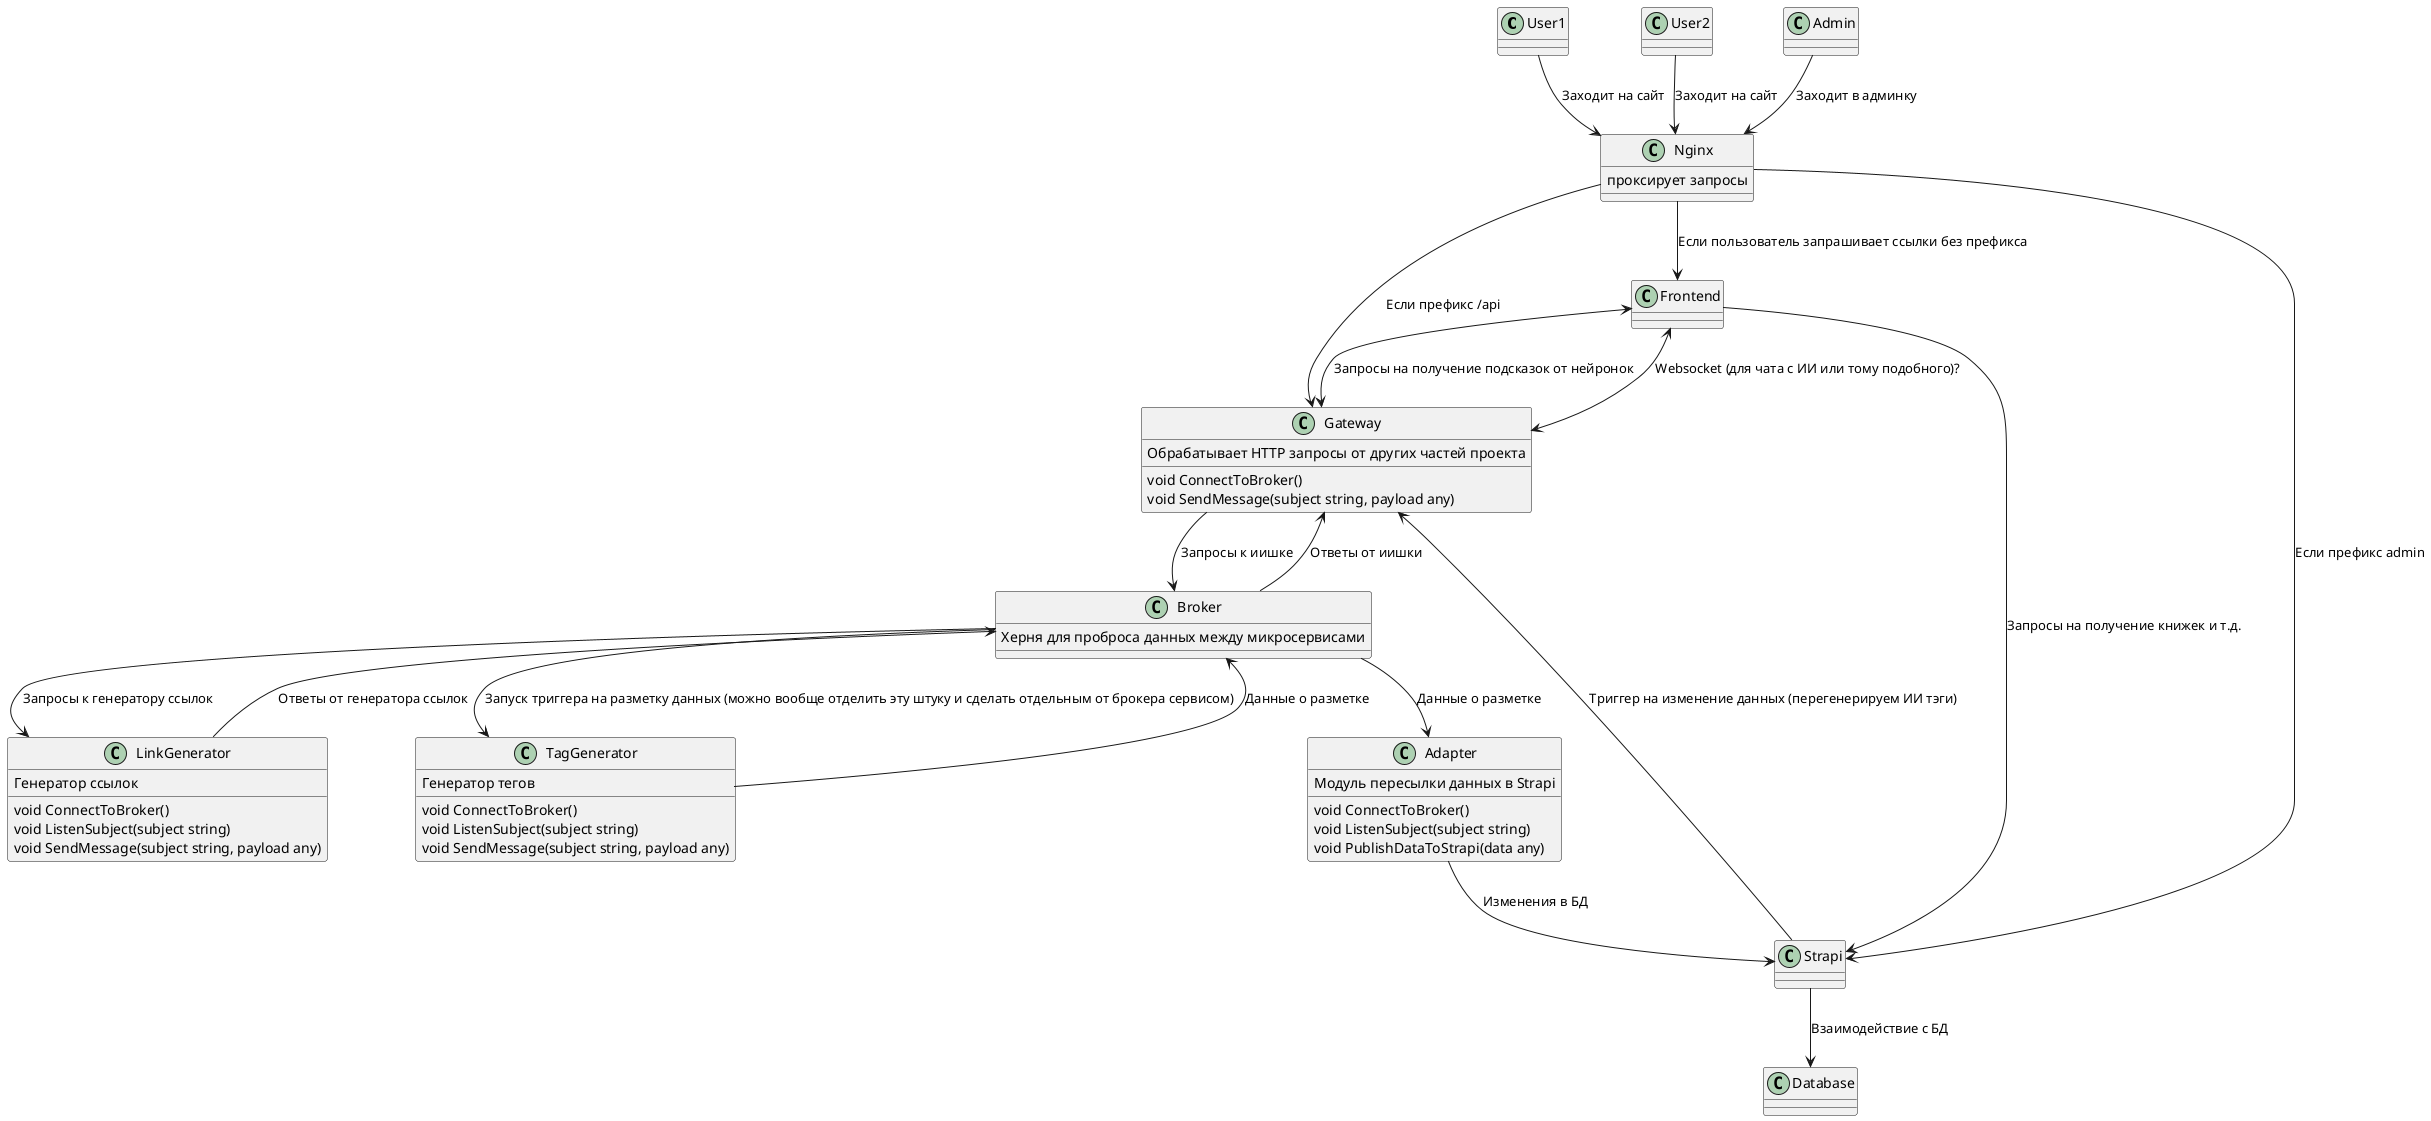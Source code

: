 @startuml
class User1 {}
class User2 {}
class Admin {}
class Nginx {
проксирует запросы
}
class Gateway {
Обрабатывает HTTP запросы от других частей проекта
void ConnectToBroker()
void SendMessage(subject string, payload any)
}
class LinkGenerator {
Генератор ссылок
void ConnectToBroker()
void ListenSubject(subject string)
void SendMessage(subject string, payload any)
}
class TagGenerator {
Генератор тегов
void ConnectToBroker()
void ListenSubject(subject string)
void SendMessage(subject string, payload any)
}
class Frontend {}
class Database {}
class Strapi {}
class Broker {
Херня для проброса данных между микросервисами
}
class Adapter {
Модуль пересылки данных в Strapi
void ConnectToBroker()
void ListenSubject(subject string)
void PublishDataToStrapi(data any)
}
Strapi --> Database : Взаимодействие с БД
Frontend <--> Gateway : Запросы на получение подсказок от нейронок
Frontend <--> Gateway : Websocket (для чата с ИИ или тому подобного)?
Frontend --> Strapi : Запросы на получение книжек и т.д.
User1 --> Nginx : Заходит на сайт
User2 --> Nginx : Заходит на сайт
Admin --> Nginx : Заходит в админку
Nginx --> Frontend : Если пользователь запрашивает ссылки без префикса
Nginx --> Gateway : Если префикс /api
Nginx --> Strapi : Если префикс admin
Strapi --> Gateway : Триггер на изменение данных (перегенерируем ИИ тэги)
Gateway --> Broker : Запросы к иишке
Broker --> Gateway : Ответы от иишки
Broker --> LinkGenerator : Запросы к генератору ссылок
LinkGenerator --> Broker : Ответы от генератора ссылок
Broker --> TagGenerator : Запуск триггера на разметку данных (можно вообще отделить эту штуку и сделать отдельным от брокера сервисом)
TagGenerator --> Broker : Данные о разметке
Broker --> Adapter : Данные о разметке
Adapter --> Strapi : Изменения в БД
@enduml
